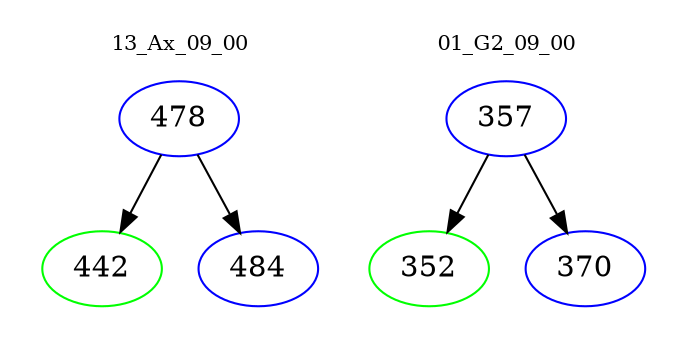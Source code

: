 digraph{
subgraph cluster_0 {
color = white
label = "13_Ax_09_00";
fontsize=10;
T0_478 [label="478", color="blue"]
T0_478 -> T0_442 [color="black"]
T0_442 [label="442", color="green"]
T0_478 -> T0_484 [color="black"]
T0_484 [label="484", color="blue"]
}
subgraph cluster_1 {
color = white
label = "01_G2_09_00";
fontsize=10;
T1_357 [label="357", color="blue"]
T1_357 -> T1_352 [color="black"]
T1_352 [label="352", color="green"]
T1_357 -> T1_370 [color="black"]
T1_370 [label="370", color="blue"]
}
}
